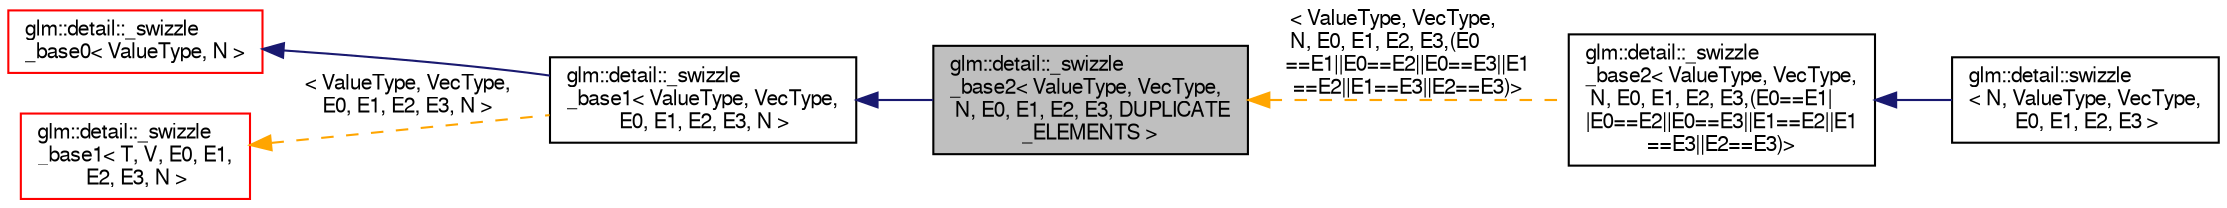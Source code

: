 digraph "glm::detail::_swizzle_base2&lt; ValueType, VecType, N, E0, E1, E2, E3, DUPLICATE_ELEMENTS &gt;"
{
  edge [fontname="FreeSans",fontsize="10",labelfontname="FreeSans",labelfontsize="10"];
  node [fontname="FreeSans",fontsize="10",shape=record];
  rankdir="LR";
  Node1 [label="glm::detail::_swizzle\l_base2\< ValueType, VecType,\l N, E0, E1, E2, E3, DUPLICATE\l_ELEMENTS \>",height=0.2,width=0.4,color="black", fillcolor="grey75", style="filled" fontcolor="black"];
  Node2 -> Node1 [dir="back",color="midnightblue",fontsize="10",style="solid",fontname="FreeSans"];
  Node2 [label="glm::detail::_swizzle\l_base1\< ValueType, VecType,\l E0, E1, E2, E3, N \>",height=0.2,width=0.4,color="black", fillcolor="white", style="filled",URL="$d7/d42/structglm_1_1detail_1_1__swizzle__base1.html"];
  Node3 -> Node2 [dir="back",color="midnightblue",fontsize="10",style="solid",fontname="FreeSans"];
  Node3 [label="glm::detail::_swizzle\l_base0\< ValueType, N \>",height=0.2,width=0.4,color="red", fillcolor="white", style="filled",URL="$df/de0/structglm_1_1detail_1_1__swizzle__base0.html"];
  Node4 -> Node2 [dir="back",color="orange",fontsize="10",style="dashed",label=" \< ValueType, VecType,\l E0, E1, E2, E3, N \>" ,fontname="FreeSans"];
  Node4 [label="glm::detail::_swizzle\l_base1\< T, V, E0, E1,\l E2, E3, N \>",height=0.2,width=0.4,color="red", fillcolor="white", style="filled",URL="$d7/d42/structglm_1_1detail_1_1__swizzle__base1.html"];
  Node1 -> Node5 [dir="back",color="orange",fontsize="10",style="dashed",label=" \< ValueType, VecType,\l N, E0, E1, E2, E3,(E0\l==E1\|\|E0==E2\|\|E0==E3\|\|E1\l==E2\|\|E1==E3\|\|E2==E3)\>" ,fontname="FreeSans"];
  Node5 [label="glm::detail::_swizzle\l_base2\< ValueType, VecType,\l N, E0, E1, E2, E3,(E0==E1\|\l\|E0==E2\|\|E0==E3\|\|E1==E2\|\|E1\l==E3\|\|E2==E3)\>",height=0.2,width=0.4,color="black", fillcolor="white", style="filled",URL="$dd/d3d/structglm_1_1detail_1_1__swizzle__base2.html"];
  Node5 -> Node6 [dir="back",color="midnightblue",fontsize="10",style="solid",fontname="FreeSans"];
  Node6 [label="glm::detail::swizzle\l\< N, ValueType, VecType,\l E0, E1, E2, E3 \>",height=0.2,width=0.4,color="black", fillcolor="white", style="filled",URL="$d3/de9/structglm_1_1detail_1_1swizzle.html"];
}
